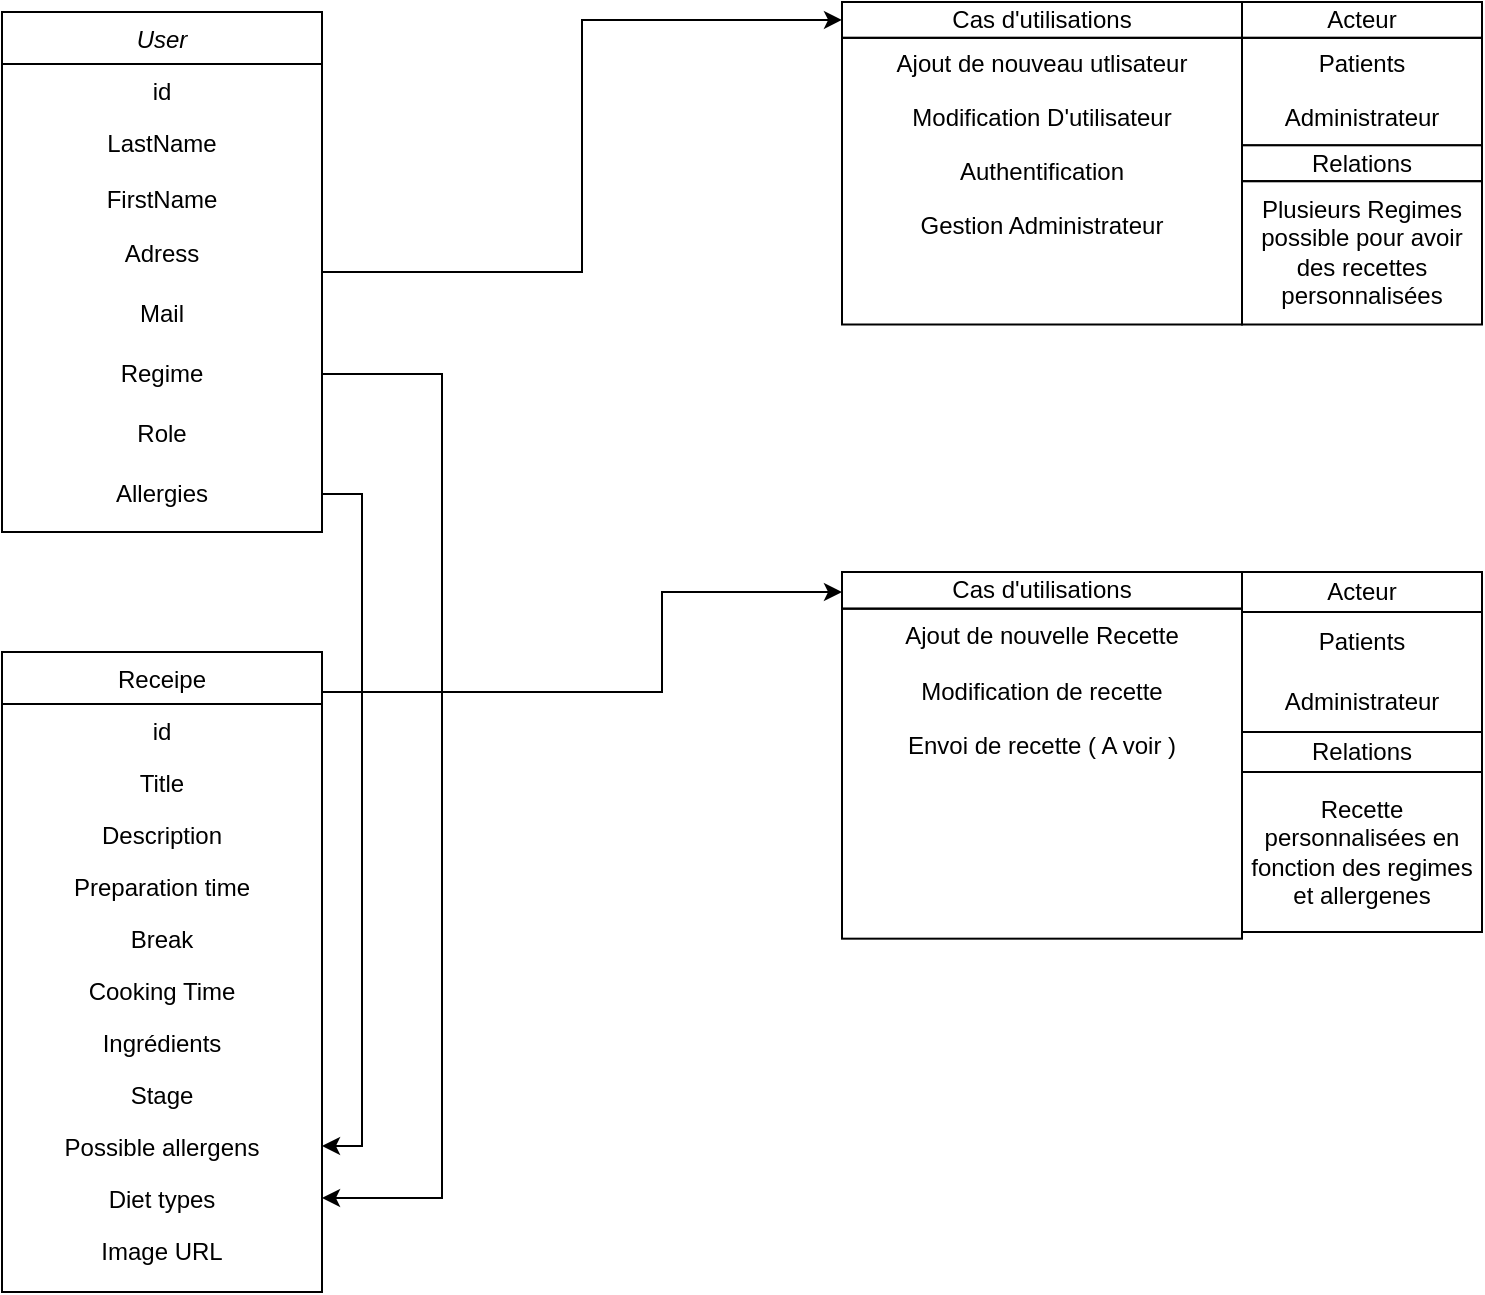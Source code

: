<mxfile version="21.6.6" type="github">
  <diagram id="C5RBs43oDa-KdzZeNtuy" name="Page-1">
    <mxGraphModel dx="1562" dy="822" grid="1" gridSize="10" guides="1" tooltips="1" connect="1" arrows="1" fold="1" page="1" pageScale="1" pageWidth="827" pageHeight="1169" math="0" shadow="0">
      <root>
        <mxCell id="WIyWlLk6GJQsqaUBKTNV-0" />
        <mxCell id="WIyWlLk6GJQsqaUBKTNV-1" parent="WIyWlLk6GJQsqaUBKTNV-0" />
        <mxCell id="8wjIcGyNlAFSRhuU1HUV-47" style="edgeStyle=orthogonalEdgeStyle;rounded=0;orthogonalLoop=1;jettySize=auto;html=1;entryX=0;entryY=0.5;entryDx=0;entryDy=0;" parent="WIyWlLk6GJQsqaUBKTNV-1" source="zkfFHV4jXpPFQw0GAbJ--0" target="8wjIcGyNlAFSRhuU1HUV-11" edge="1">
          <mxGeometry relative="1" as="geometry" />
        </mxCell>
        <mxCell id="zkfFHV4jXpPFQw0GAbJ--0" value="User" style="swimlane;fontStyle=2;align=center;verticalAlign=top;childLayout=stackLayout;horizontal=1;startSize=26;horizontalStack=0;resizeParent=1;resizeLast=0;collapsible=1;marginBottom=0;rounded=0;shadow=0;strokeWidth=1;" parent="WIyWlLk6GJQsqaUBKTNV-1" vertex="1">
          <mxGeometry x="70" y="40" width="160" height="260" as="geometry">
            <mxRectangle x="220" y="120" width="160" height="26" as="alternateBounds" />
          </mxGeometry>
        </mxCell>
        <mxCell id="zkfFHV4jXpPFQw0GAbJ--1" value="id&#xa;" style="text;align=center;verticalAlign=top;spacingLeft=4;spacingRight=4;overflow=hidden;rotatable=0;points=[[0,0.5],[1,0.5]];portConstraint=eastwest;" parent="zkfFHV4jXpPFQw0GAbJ--0" vertex="1">
          <mxGeometry y="26" width="160" height="26" as="geometry" />
        </mxCell>
        <mxCell id="zkfFHV4jXpPFQw0GAbJ--2" value="LastName" style="text;align=center;verticalAlign=top;spacingLeft=4;spacingRight=4;overflow=hidden;rotatable=0;points=[[0,0.5],[1,0.5]];portConstraint=eastwest;rounded=0;shadow=0;html=0;" parent="zkfFHV4jXpPFQw0GAbJ--0" vertex="1">
          <mxGeometry y="52" width="160" height="28" as="geometry" />
        </mxCell>
        <mxCell id="zkfFHV4jXpPFQw0GAbJ--3" value="FirstName" style="text;align=center;verticalAlign=top;spacingLeft=4;spacingRight=4;overflow=hidden;rotatable=0;points=[[0,0.5],[1,0.5]];portConstraint=eastwest;rounded=0;shadow=0;html=0;" parent="zkfFHV4jXpPFQw0GAbJ--0" vertex="1">
          <mxGeometry y="80" width="160" height="26" as="geometry" />
        </mxCell>
        <mxCell id="8wjIcGyNlAFSRhuU1HUV-1" value="Adress" style="text;html=1;strokeColor=none;fillColor=none;align=center;verticalAlign=middle;whiteSpace=wrap;rounded=0;" parent="zkfFHV4jXpPFQw0GAbJ--0" vertex="1">
          <mxGeometry y="106" width="160" height="30" as="geometry" />
        </mxCell>
        <mxCell id="8wjIcGyNlAFSRhuU1HUV-2" value="Mail" style="text;html=1;strokeColor=none;fillColor=none;align=center;verticalAlign=middle;whiteSpace=wrap;rounded=0;" parent="zkfFHV4jXpPFQw0GAbJ--0" vertex="1">
          <mxGeometry y="136" width="160" height="30" as="geometry" />
        </mxCell>
        <mxCell id="8wjIcGyNlAFSRhuU1HUV-3" value="Regime" style="text;html=1;strokeColor=none;fillColor=none;align=center;verticalAlign=middle;whiteSpace=wrap;rounded=0;" parent="zkfFHV4jXpPFQw0GAbJ--0" vertex="1">
          <mxGeometry y="166" width="160" height="30" as="geometry" />
        </mxCell>
        <mxCell id="8wjIcGyNlAFSRhuU1HUV-4" value="Role" style="text;html=1;strokeColor=none;fillColor=none;align=center;verticalAlign=middle;whiteSpace=wrap;rounded=0;" parent="zkfFHV4jXpPFQw0GAbJ--0" vertex="1">
          <mxGeometry y="196" width="160" height="30" as="geometry" />
        </mxCell>
        <mxCell id="8wjIcGyNlAFSRhuU1HUV-29" value="Allergies" style="text;html=1;strokeColor=none;fillColor=none;align=center;verticalAlign=middle;whiteSpace=wrap;rounded=0;" parent="zkfFHV4jXpPFQw0GAbJ--0" vertex="1">
          <mxGeometry y="226" width="160" height="30" as="geometry" />
        </mxCell>
        <mxCell id="8wjIcGyNlAFSRhuU1HUV-48" style="edgeStyle=orthogonalEdgeStyle;rounded=0;orthogonalLoop=1;jettySize=auto;html=1;" parent="WIyWlLk6GJQsqaUBKTNV-1" source="zkfFHV4jXpPFQw0GAbJ--17" target="8wjIcGyNlAFSRhuU1HUV-44" edge="1">
          <mxGeometry relative="1" as="geometry">
            <Array as="points">
              <mxPoint x="400" y="380" />
              <mxPoint x="400" y="330" />
            </Array>
          </mxGeometry>
        </mxCell>
        <mxCell id="zkfFHV4jXpPFQw0GAbJ--17" value="Receipe" style="swimlane;fontStyle=0;align=center;verticalAlign=top;childLayout=stackLayout;horizontal=1;startSize=26;horizontalStack=0;resizeParent=1;resizeLast=0;collapsible=1;marginBottom=0;rounded=0;shadow=0;strokeWidth=1;" parent="WIyWlLk6GJQsqaUBKTNV-1" vertex="1">
          <mxGeometry x="70" y="360" width="160" height="320" as="geometry">
            <mxRectangle x="550" y="140" width="160" height="26" as="alternateBounds" />
          </mxGeometry>
        </mxCell>
        <mxCell id="zkfFHV4jXpPFQw0GAbJ--18" value="id" style="text;align=center;verticalAlign=top;spacingLeft=4;spacingRight=4;overflow=hidden;rotatable=0;points=[[0,0.5],[1,0.5]];portConstraint=eastwest;" parent="zkfFHV4jXpPFQw0GAbJ--17" vertex="1">
          <mxGeometry y="26" width="160" height="26" as="geometry" />
        </mxCell>
        <mxCell id="zkfFHV4jXpPFQw0GAbJ--19" value="Title" style="text;align=center;verticalAlign=top;spacingLeft=4;spacingRight=4;overflow=hidden;rotatable=0;points=[[0,0.5],[1,0.5]];portConstraint=eastwest;rounded=0;shadow=0;html=0;" parent="zkfFHV4jXpPFQw0GAbJ--17" vertex="1">
          <mxGeometry y="52" width="160" height="26" as="geometry" />
        </mxCell>
        <mxCell id="zkfFHV4jXpPFQw0GAbJ--20" value="Description" style="text;align=center;verticalAlign=top;spacingLeft=4;spacingRight=4;overflow=hidden;rotatable=0;points=[[0,0.5],[1,0.5]];portConstraint=eastwest;rounded=0;shadow=0;html=0;" parent="zkfFHV4jXpPFQw0GAbJ--17" vertex="1">
          <mxGeometry y="78" width="160" height="26" as="geometry" />
        </mxCell>
        <mxCell id="zkfFHV4jXpPFQw0GAbJ--21" value="Preparation time" style="text;align=center;verticalAlign=top;spacingLeft=4;spacingRight=4;overflow=hidden;rotatable=0;points=[[0,0.5],[1,0.5]];portConstraint=eastwest;rounded=0;shadow=0;html=0;" parent="zkfFHV4jXpPFQw0GAbJ--17" vertex="1">
          <mxGeometry y="104" width="160" height="26" as="geometry" />
        </mxCell>
        <mxCell id="zkfFHV4jXpPFQw0GAbJ--22" value="Break" style="text;align=center;verticalAlign=top;spacingLeft=4;spacingRight=4;overflow=hidden;rotatable=0;points=[[0,0.5],[1,0.5]];portConstraint=eastwest;rounded=0;shadow=0;html=0;" parent="zkfFHV4jXpPFQw0GAbJ--17" vertex="1">
          <mxGeometry y="130" width="160" height="26" as="geometry" />
        </mxCell>
        <mxCell id="zkfFHV4jXpPFQw0GAbJ--24" value="Cooking Time" style="text;align=center;verticalAlign=top;spacingLeft=4;spacingRight=4;overflow=hidden;rotatable=0;points=[[0,0.5],[1,0.5]];portConstraint=eastwest;" parent="zkfFHV4jXpPFQw0GAbJ--17" vertex="1">
          <mxGeometry y="156" width="160" height="26" as="geometry" />
        </mxCell>
        <mxCell id="zkfFHV4jXpPFQw0GAbJ--25" value="Ingrédients" style="text;align=center;verticalAlign=top;spacingLeft=4;spacingRight=4;overflow=hidden;rotatable=0;points=[[0,0.5],[1,0.5]];portConstraint=eastwest;" parent="zkfFHV4jXpPFQw0GAbJ--17" vertex="1">
          <mxGeometry y="182" width="160" height="26" as="geometry" />
        </mxCell>
        <mxCell id="8wjIcGyNlAFSRhuU1HUV-5" value="Stage" style="text;align=center;verticalAlign=top;spacingLeft=4;spacingRight=4;overflow=hidden;rotatable=0;points=[[0,0.5],[1,0.5]];portConstraint=eastwest;" parent="zkfFHV4jXpPFQw0GAbJ--17" vertex="1">
          <mxGeometry y="208" width="160" height="26" as="geometry" />
        </mxCell>
        <mxCell id="8wjIcGyNlAFSRhuU1HUV-6" value="Possible allergens" style="text;align=center;verticalAlign=top;spacingLeft=4;spacingRight=4;overflow=hidden;rotatable=0;points=[[0,0.5],[1,0.5]];portConstraint=eastwest;" parent="zkfFHV4jXpPFQw0GAbJ--17" vertex="1">
          <mxGeometry y="234" width="160" height="26" as="geometry" />
        </mxCell>
        <mxCell id="8wjIcGyNlAFSRhuU1HUV-7" value="Diet types" style="text;align=center;verticalAlign=top;spacingLeft=4;spacingRight=4;overflow=hidden;rotatable=0;points=[[0,0.5],[1,0.5]];portConstraint=eastwest;" parent="zkfFHV4jXpPFQw0GAbJ--17" vertex="1">
          <mxGeometry y="260" width="160" height="26" as="geometry" />
        </mxCell>
        <mxCell id="8wjIcGyNlAFSRhuU1HUV-8" value="Image URL" style="text;align=center;verticalAlign=top;spacingLeft=4;spacingRight=4;overflow=hidden;rotatable=0;points=[[0,0.5],[1,0.5]];portConstraint=eastwest;" parent="zkfFHV4jXpPFQw0GAbJ--17" vertex="1">
          <mxGeometry y="286" width="160" height="26" as="geometry" />
        </mxCell>
        <mxCell id="8wjIcGyNlAFSRhuU1HUV-26" style="edgeStyle=orthogonalEdgeStyle;rounded=0;orthogonalLoop=1;jettySize=auto;html=1;" parent="WIyWlLk6GJQsqaUBKTNV-1" source="8wjIcGyNlAFSRhuU1HUV-3" target="8wjIcGyNlAFSRhuU1HUV-7" edge="1">
          <mxGeometry relative="1" as="geometry">
            <Array as="points">
              <mxPoint x="290" y="221" />
              <mxPoint x="290" y="633" />
            </Array>
          </mxGeometry>
        </mxCell>
        <mxCell id="8wjIcGyNlAFSRhuU1HUV-28" value="" style="group" parent="WIyWlLk6GJQsqaUBKTNV-1" vertex="1" connectable="0">
          <mxGeometry x="490" y="35" width="320" height="215" as="geometry" />
        </mxCell>
        <mxCell id="8wjIcGyNlAFSRhuU1HUV-14" value="Ajout de nouveau utlisateur" style="text;html=1;strokeColor=none;fillColor=none;align=center;verticalAlign=middle;whiteSpace=wrap;rounded=0;" parent="8wjIcGyNlAFSRhuU1HUV-28" vertex="1">
          <mxGeometry y="17.917" width="200" height="26.875" as="geometry" />
        </mxCell>
        <mxCell id="8wjIcGyNlAFSRhuU1HUV-15" value="Modification D&#39;utilisateur" style="text;html=1;strokeColor=none;fillColor=none;align=center;verticalAlign=middle;whiteSpace=wrap;rounded=0;" parent="8wjIcGyNlAFSRhuU1HUV-28" vertex="1">
          <mxGeometry y="44.792" width="200" height="26.875" as="geometry" />
        </mxCell>
        <mxCell id="8wjIcGyNlAFSRhuU1HUV-17" value="Authentification" style="text;html=1;strokeColor=none;fillColor=none;align=center;verticalAlign=middle;whiteSpace=wrap;rounded=0;" parent="8wjIcGyNlAFSRhuU1HUV-28" vertex="1">
          <mxGeometry y="71.667" width="200" height="26.875" as="geometry" />
        </mxCell>
        <mxCell id="8wjIcGyNlAFSRhuU1HUV-18" value="Gestion Administrateur" style="text;html=1;strokeColor=none;fillColor=none;align=center;verticalAlign=middle;whiteSpace=wrap;rounded=0;" parent="8wjIcGyNlAFSRhuU1HUV-28" vertex="1">
          <mxGeometry y="98.542" width="200" height="26.875" as="geometry" />
        </mxCell>
        <mxCell id="8wjIcGyNlAFSRhuU1HUV-19" value="Acteur" style="rounded=0;whiteSpace=wrap;html=1;" parent="8wjIcGyNlAFSRhuU1HUV-28" vertex="1">
          <mxGeometry x="200" width="120" height="17.917" as="geometry" />
        </mxCell>
        <mxCell id="8wjIcGyNlAFSRhuU1HUV-20" value="" style="rounded=0;whiteSpace=wrap;html=1;fillColor=none;" parent="8wjIcGyNlAFSRhuU1HUV-28" vertex="1">
          <mxGeometry x="200" y="17.917" width="120" height="53.75" as="geometry" />
        </mxCell>
        <mxCell id="8wjIcGyNlAFSRhuU1HUV-21" value="Patients" style="text;html=1;strokeColor=none;fillColor=none;align=center;verticalAlign=middle;whiteSpace=wrap;rounded=0;" parent="8wjIcGyNlAFSRhuU1HUV-28" vertex="1">
          <mxGeometry x="200" y="17.917" width="120" height="26.875" as="geometry" />
        </mxCell>
        <mxCell id="8wjIcGyNlAFSRhuU1HUV-22" value="Administrateur" style="text;html=1;strokeColor=none;fillColor=none;align=center;verticalAlign=middle;whiteSpace=wrap;rounded=0;" parent="8wjIcGyNlAFSRhuU1HUV-28" vertex="1">
          <mxGeometry x="200" y="44.792" width="120" height="26.875" as="geometry" />
        </mxCell>
        <mxCell id="8wjIcGyNlAFSRhuU1HUV-23" value="Relations" style="rounded=0;whiteSpace=wrap;html=1;" parent="8wjIcGyNlAFSRhuU1HUV-28" vertex="1">
          <mxGeometry x="200" y="71.667" width="120" height="17.917" as="geometry" />
        </mxCell>
        <mxCell id="8wjIcGyNlAFSRhuU1HUV-24" value="" style="rounded=0;whiteSpace=wrap;html=1;fillColor=none;" parent="8wjIcGyNlAFSRhuU1HUV-28" vertex="1">
          <mxGeometry x="200" y="89.583" width="120" height="71.667" as="geometry" />
        </mxCell>
        <mxCell id="8wjIcGyNlAFSRhuU1HUV-25" value="Plusieurs Regimes possible pour avoir des recettes personnalisées" style="text;html=1;strokeColor=none;fillColor=none;align=center;verticalAlign=middle;whiteSpace=wrap;rounded=0;" parent="8wjIcGyNlAFSRhuU1HUV-28" vertex="1">
          <mxGeometry x="200" y="89.583" width="120" height="71.667" as="geometry" />
        </mxCell>
        <mxCell id="8wjIcGyNlAFSRhuU1HUV-27" value="" style="group" parent="8wjIcGyNlAFSRhuU1HUV-28" vertex="1" connectable="0">
          <mxGeometry width="200" height="215" as="geometry" />
        </mxCell>
        <mxCell id="8wjIcGyNlAFSRhuU1HUV-11" value="Cas d&#39;utilisations" style="rounded=0;whiteSpace=wrap;html=1;" parent="8wjIcGyNlAFSRhuU1HUV-27" vertex="1">
          <mxGeometry width="200" height="17.917" as="geometry" />
        </mxCell>
        <mxCell id="8wjIcGyNlAFSRhuU1HUV-12" value="" style="rounded=0;whiteSpace=wrap;html=1;fillColor=none;" parent="8wjIcGyNlAFSRhuU1HUV-27" vertex="1">
          <mxGeometry y="17.917" width="200" height="143.333" as="geometry" />
        </mxCell>
        <mxCell id="8wjIcGyNlAFSRhuU1HUV-51" style="edgeStyle=orthogonalEdgeStyle;rounded=0;orthogonalLoop=1;jettySize=auto;html=1;exitX=0.5;exitY=1;exitDx=0;exitDy=0;" parent="8wjIcGyNlAFSRhuU1HUV-27" source="8wjIcGyNlAFSRhuU1HUV-12" target="8wjIcGyNlAFSRhuU1HUV-12" edge="1">
          <mxGeometry relative="1" as="geometry" />
        </mxCell>
        <mxCell id="8wjIcGyNlAFSRhuU1HUV-30" style="edgeStyle=orthogonalEdgeStyle;rounded=0;orthogonalLoop=1;jettySize=auto;html=1;" parent="WIyWlLk6GJQsqaUBKTNV-1" source="8wjIcGyNlAFSRhuU1HUV-29" target="8wjIcGyNlAFSRhuU1HUV-6" edge="1">
          <mxGeometry relative="1" as="geometry">
            <mxPoint x="310" y="630" as="targetPoint" />
            <Array as="points">
              <mxPoint x="250" y="281" />
              <mxPoint x="250" y="607" />
            </Array>
          </mxGeometry>
        </mxCell>
        <mxCell id="8wjIcGyNlAFSRhuU1HUV-36" value="Acteur" style="rounded=0;whiteSpace=wrap;html=1;" parent="WIyWlLk6GJQsqaUBKTNV-1" vertex="1">
          <mxGeometry x="690" y="320" width="120" height="20" as="geometry" />
        </mxCell>
        <mxCell id="8wjIcGyNlAFSRhuU1HUV-37" value="" style="rounded=0;whiteSpace=wrap;html=1;fillColor=none;" parent="WIyWlLk6GJQsqaUBKTNV-1" vertex="1">
          <mxGeometry x="690" y="340" width="120" height="60" as="geometry" />
        </mxCell>
        <mxCell id="8wjIcGyNlAFSRhuU1HUV-38" value="Patients" style="text;html=1;strokeColor=none;fillColor=none;align=center;verticalAlign=middle;whiteSpace=wrap;rounded=0;" parent="WIyWlLk6GJQsqaUBKTNV-1" vertex="1">
          <mxGeometry x="690" y="340" width="120" height="30" as="geometry" />
        </mxCell>
        <mxCell id="8wjIcGyNlAFSRhuU1HUV-39" value="Administrateur" style="text;html=1;strokeColor=none;fillColor=none;align=center;verticalAlign=middle;whiteSpace=wrap;rounded=0;" parent="WIyWlLk6GJQsqaUBKTNV-1" vertex="1">
          <mxGeometry x="690" y="370" width="120" height="30" as="geometry" />
        </mxCell>
        <mxCell id="8wjIcGyNlAFSRhuU1HUV-40" value="Relations" style="rounded=0;whiteSpace=wrap;html=1;" parent="WIyWlLk6GJQsqaUBKTNV-1" vertex="1">
          <mxGeometry x="690" y="400" width="120" height="20" as="geometry" />
        </mxCell>
        <mxCell id="8wjIcGyNlAFSRhuU1HUV-41" value="" style="rounded=0;whiteSpace=wrap;html=1;fillColor=none;" parent="WIyWlLk6GJQsqaUBKTNV-1" vertex="1">
          <mxGeometry x="690" y="420" width="120" height="80" as="geometry" />
        </mxCell>
        <mxCell id="8wjIcGyNlAFSRhuU1HUV-42" value="Recette personnalisées en fonction des regimes et allergenes" style="text;html=1;strokeColor=none;fillColor=none;align=center;verticalAlign=middle;whiteSpace=wrap;rounded=0;" parent="WIyWlLk6GJQsqaUBKTNV-1" vertex="1">
          <mxGeometry x="690" y="420" width="120" height="80" as="geometry" />
        </mxCell>
        <mxCell id="8wjIcGyNlAFSRhuU1HUV-43" value="" style="group" parent="WIyWlLk6GJQsqaUBKTNV-1" vertex="1" connectable="0">
          <mxGeometry x="490" y="320" width="200" height="220" as="geometry" />
        </mxCell>
        <mxCell id="8wjIcGyNlAFSRhuU1HUV-49" value="" style="group" parent="8wjIcGyNlAFSRhuU1HUV-43" vertex="1" connectable="0">
          <mxGeometry width="200" height="220" as="geometry" />
        </mxCell>
        <mxCell id="8wjIcGyNlAFSRhuU1HUV-44" value="Cas d&#39;utilisations" style="rounded=0;whiteSpace=wrap;html=1;" parent="8wjIcGyNlAFSRhuU1HUV-49" vertex="1">
          <mxGeometry width="200" height="18.333" as="geometry" />
        </mxCell>
        <mxCell id="8wjIcGyNlAFSRhuU1HUV-45" value="&lt;span style=&quot;white-space: pre;&quot;&gt;&#x9;&lt;/span&gt;&lt;span style=&quot;white-space: pre;&quot;&gt;&#x9;&lt;/span&gt;" style="rounded=0;whiteSpace=wrap;html=1;fillColor=none;strokeColor=default;glass=0;" parent="8wjIcGyNlAFSRhuU1HUV-49" vertex="1">
          <mxGeometry y="18.333" width="200" height="165" as="geometry" />
        </mxCell>
        <mxCell id="8wjIcGyNlAFSRhuU1HUV-32" value="Ajout de nouvelle Recette" style="text;html=1;strokeColor=none;fillColor=none;align=center;verticalAlign=middle;whiteSpace=wrap;rounded=0;" parent="8wjIcGyNlAFSRhuU1HUV-49" vertex="1">
          <mxGeometry y="18.333" width="200" height="27.5" as="geometry" />
        </mxCell>
        <mxCell id="8wjIcGyNlAFSRhuU1HUV-33" value="Modification de recette" style="text;html=1;strokeColor=none;fillColor=none;align=center;verticalAlign=middle;whiteSpace=wrap;rounded=0;" parent="8wjIcGyNlAFSRhuU1HUV-49" vertex="1">
          <mxGeometry y="45.833" width="200" height="27.5" as="geometry" />
        </mxCell>
        <mxCell id="8wjIcGyNlAFSRhuU1HUV-34" value="Envoi de recette ( A voir )" style="text;html=1;strokeColor=none;fillColor=none;align=center;verticalAlign=middle;whiteSpace=wrap;rounded=0;" parent="8wjIcGyNlAFSRhuU1HUV-49" vertex="1">
          <mxGeometry y="73.333" width="200" height="27.5" as="geometry" />
        </mxCell>
      </root>
    </mxGraphModel>
  </diagram>
</mxfile>
